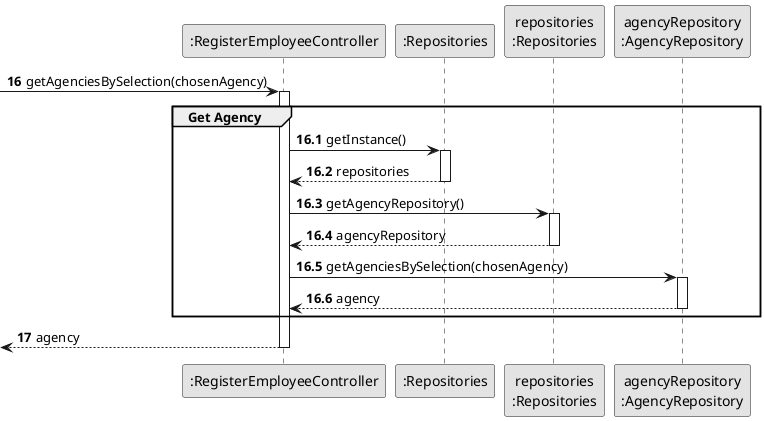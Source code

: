 @startuml
skinparam monochrome true
skinparam packageStyle rectangle
skinparam shadowing false

participant ":RegisterEmployeeController" as CTRL
participant ":Repositories" as RepositorySingleton
participant "repositories\n:Repositories" as PLAT
participant "agencyRepository\n:AgencyRepository" as AgencyRepository

autonumber 16
-> CTRL : getAgenciesBySelection(chosenAgency)

autonumber 16.1

activate CTRL
    group Get Agency
        CTRL -> RepositorySingleton : getInstance()
        activate RepositorySingleton

            RepositorySingleton --> CTRL : repositories
        deactivate RepositorySingleton

        CTRL -> PLAT : getAgencyRepository()
        activate PLAT

            PLAT --> CTRL : agencyRepository
        deactivate PLAT

        CTRL -> AgencyRepository : getAgenciesBySelection(chosenAgency)
        activate AgencyRepository

            AgencyRepository --> CTRL : agency
        deactivate AgencyRepository

    end group

    autonumber 17
    <-- CTRL : agency

deactivate CTRL


@enduml